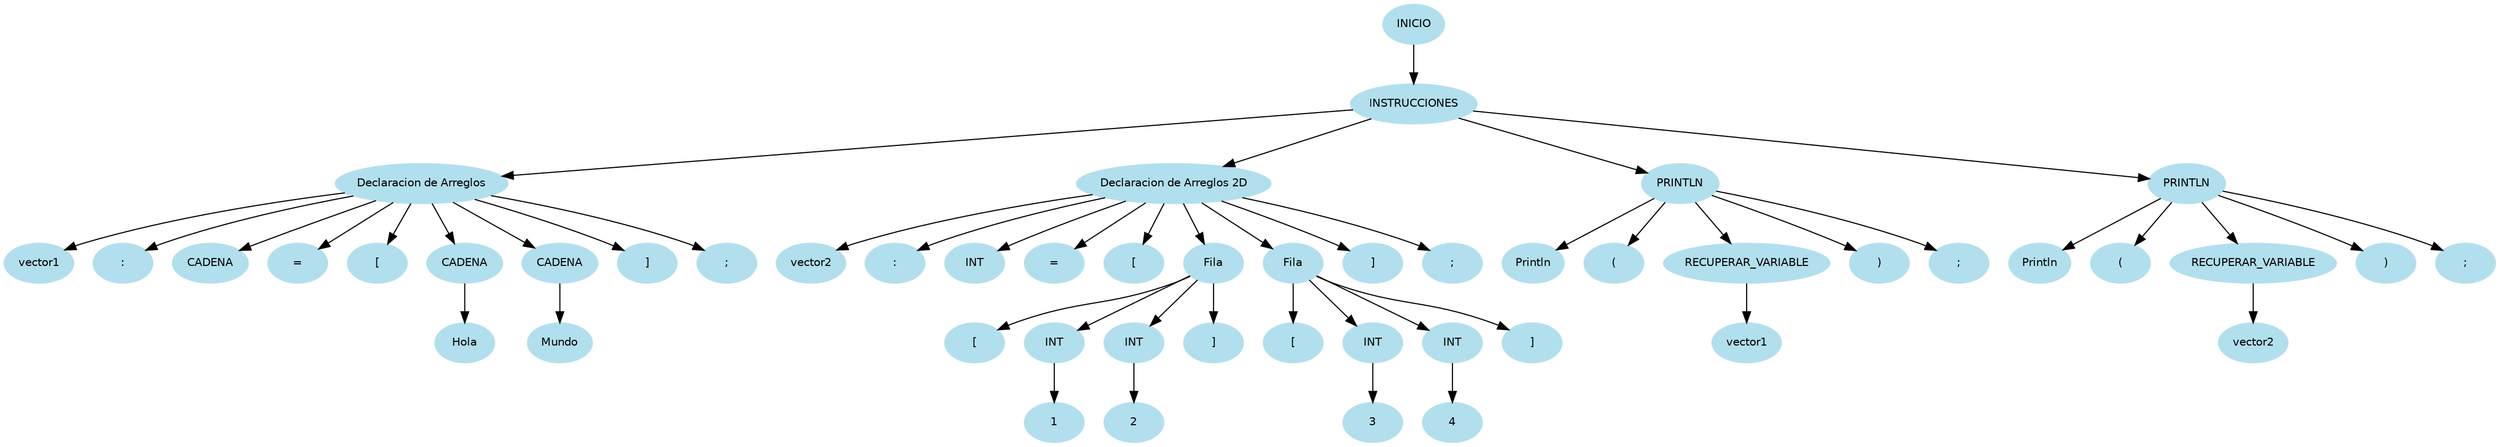 digraph arbolAST{
node [shape=oval, style=filled, color=lightblue2, fontname=Helvetica, fontsize=10];
edge [fontname=Helvetica, fontsize=10];
n0[label="INICIO"];
n1[label="INSTRUCCIONES"];
n0 -> n1;
n2[label="Declaracion de Arreglos"];
n1 -> n2;
n3[label="vector1"];
n2 -> n3;
n4[label=":"];
n2 -> n4;
n5[label="CADENA"];
n2 -> n5;
n6[label="="];
n2 -> n6;
n7[label="["];
n2 -> n7;
n8[label="CADENA"];
n2 -> n8;
n9[label="Hola"];
n8 -> n9;
n10[label="CADENA"];
n2 -> n10;
n11[label="Mundo"];
n10 -> n11;
n12[label="]"];
n2 -> n12;
n13[label=";"];
n2 -> n13;
n14[label="Declaracion de Arreglos 2D"];
n1 -> n14;
n15[label="vector2"];
n14 -> n15;
n16[label=":"];
n14 -> n16;
n17[label="INT"];
n14 -> n17;
n18[label="="];
n14 -> n18;
n19[label="["];
n14 -> n19;
n20[label="Fila"];
n14 -> n20;
n21[label="["];
n20 -> n21;
n22[label="INT"];
n20 -> n22;
n23[label="1"];
n22 -> n23;
n24[label="INT"];
n20 -> n24;
n25[label="2"];
n24 -> n25;
n26[label="]"];
n20 -> n26;
n27[label="Fila"];
n14 -> n27;
n28[label="["];
n27 -> n28;
n29[label="INT"];
n27 -> n29;
n30[label="3"];
n29 -> n30;
n31[label="INT"];
n27 -> n31;
n32[label="4"];
n31 -> n32;
n33[label="]"];
n27 -> n33;
n34[label="]"];
n14 -> n34;
n35[label=";"];
n14 -> n35;
n36[label="PRINTLN"];
n1 -> n36;
n37[label="Println"];
n36 -> n37;
n38[label="("];
n36 -> n38;
n39[label="RECUPERAR_VARIABLE"];
n36 -> n39;
n40[label="vector1"];
n39 -> n40;
n41[label=")"];
n36 -> n41;
n42[label=";"];
n36 -> n42;
n43[label="PRINTLN"];
n1 -> n43;
n44[label="Println"];
n43 -> n44;
n45[label="("];
n43 -> n45;
n46[label="RECUPERAR_VARIABLE"];
n43 -> n46;
n47[label="vector2"];
n46 -> n47;
n48[label=")"];
n43 -> n48;
n49[label=";"];
n43 -> n49;
}